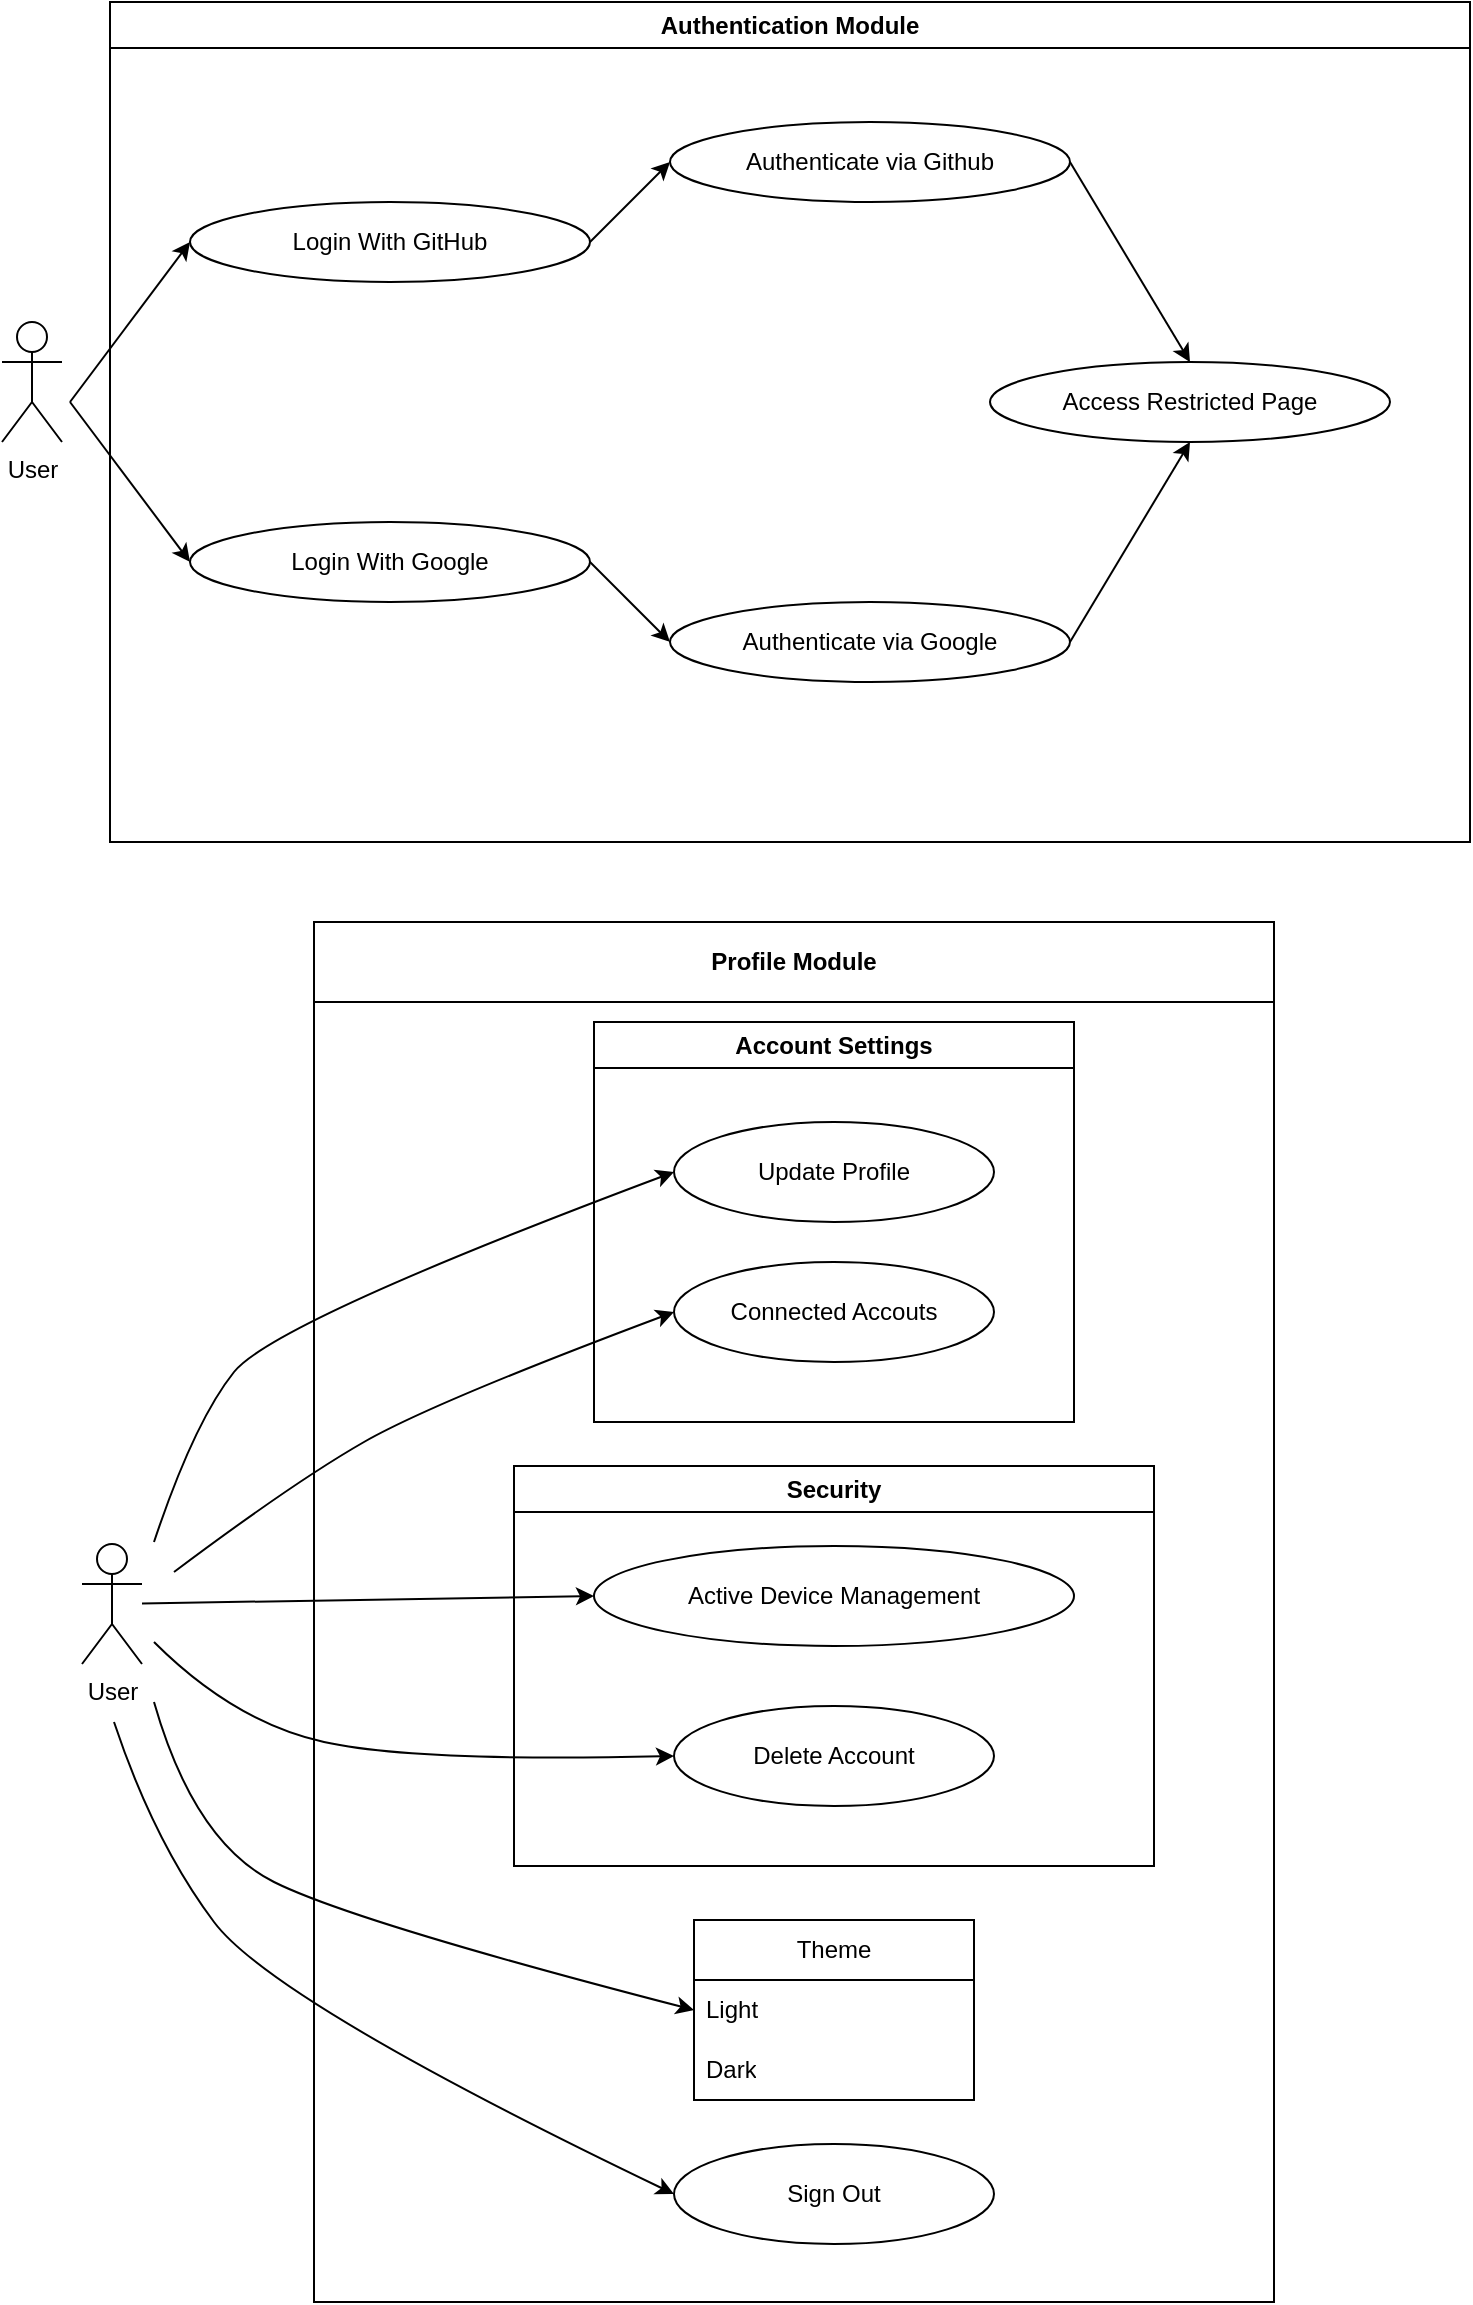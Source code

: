 <mxfile version="23.1.1" type="github">
  <diagram name="Page-1" id="nm1QUzV61DRiwb0Vd83n">
    <mxGraphModel dx="1050" dy="522" grid="1" gridSize="10" guides="1" tooltips="1" connect="1" arrows="1" fold="1" page="1" pageScale="1" pageWidth="827" pageHeight="1169" math="0" shadow="0">
      <root>
        <mxCell id="0" />
        <mxCell id="1" parent="0" />
        <mxCell id="OL68UG50-CatXnOAyEwO-1" value="Authentication Module" style="swimlane;whiteSpace=wrap;html=1;" parent="1" vertex="1">
          <mxGeometry x="94" y="40" width="680" height="420" as="geometry" />
        </mxCell>
        <mxCell id="OL68UG50-CatXnOAyEwO-2" value="Login With GitHub" style="ellipse;whiteSpace=wrap;html=1;" parent="OL68UG50-CatXnOAyEwO-1" vertex="1">
          <mxGeometry x="40" y="100" width="200" height="40" as="geometry" />
        </mxCell>
        <mxCell id="OL68UG50-CatXnOAyEwO-3" value="Login With Google" style="ellipse;whiteSpace=wrap;html=1;" parent="OL68UG50-CatXnOAyEwO-1" vertex="1">
          <mxGeometry x="40" y="260" width="200" height="40" as="geometry" />
        </mxCell>
        <mxCell id="OL68UG50-CatXnOAyEwO-4" value="Authenticate via Github" style="ellipse;whiteSpace=wrap;html=1;" parent="OL68UG50-CatXnOAyEwO-1" vertex="1">
          <mxGeometry x="280" y="60" width="200" height="40" as="geometry" />
        </mxCell>
        <mxCell id="OL68UG50-CatXnOAyEwO-5" value="Authenticate via Google" style="ellipse;whiteSpace=wrap;html=1;" parent="OL68UG50-CatXnOAyEwO-1" vertex="1">
          <mxGeometry x="280" y="300" width="200" height="40" as="geometry" />
        </mxCell>
        <mxCell id="OL68UG50-CatXnOAyEwO-6" value="Access Restricted Page" style="ellipse;whiteSpace=wrap;html=1;" parent="OL68UG50-CatXnOAyEwO-1" vertex="1">
          <mxGeometry x="440" y="180" width="200" height="40" as="geometry" />
        </mxCell>
        <mxCell id="OL68UG50-CatXnOAyEwO-7" value="" style="endArrow=classic;html=1;rounded=0;entryX=0;entryY=0.5;entryDx=0;entryDy=0;" parent="OL68UG50-CatXnOAyEwO-1" target="OL68UG50-CatXnOAyEwO-2" edge="1">
          <mxGeometry width="50" height="50" relative="1" as="geometry">
            <mxPoint x="-20" y="200" as="sourcePoint" />
            <mxPoint x="30" y="150" as="targetPoint" />
          </mxGeometry>
        </mxCell>
        <mxCell id="OL68UG50-CatXnOAyEwO-8" value="" style="endArrow=classic;html=1;rounded=0;exitX=1;exitY=0.5;exitDx=0;exitDy=0;entryX=0;entryY=0.5;entryDx=0;entryDy=0;" parent="OL68UG50-CatXnOAyEwO-1" source="OL68UG50-CatXnOAyEwO-2" target="OL68UG50-CatXnOAyEwO-4" edge="1">
          <mxGeometry width="50" height="50" relative="1" as="geometry">
            <mxPoint x="230" y="190" as="sourcePoint" />
            <mxPoint x="280" y="140" as="targetPoint" />
          </mxGeometry>
        </mxCell>
        <mxCell id="OL68UG50-CatXnOAyEwO-9" value="" style="endArrow=classic;html=1;rounded=0;exitX=1;exitY=0.5;exitDx=0;exitDy=0;entryX=0;entryY=0.5;entryDx=0;entryDy=0;" parent="OL68UG50-CatXnOAyEwO-1" source="OL68UG50-CatXnOAyEwO-3" target="OL68UG50-CatXnOAyEwO-5" edge="1">
          <mxGeometry width="50" height="50" relative="1" as="geometry">
            <mxPoint x="300" y="300" as="sourcePoint" />
            <mxPoint x="350" y="250" as="targetPoint" />
          </mxGeometry>
        </mxCell>
        <mxCell id="OL68UG50-CatXnOAyEwO-10" value="" style="endArrow=classic;html=1;rounded=0;exitX=1;exitY=0.5;exitDx=0;exitDy=0;entryX=0.5;entryY=0;entryDx=0;entryDy=0;" parent="OL68UG50-CatXnOAyEwO-1" source="OL68UG50-CatXnOAyEwO-4" target="OL68UG50-CatXnOAyEwO-6" edge="1">
          <mxGeometry width="50" height="50" relative="1" as="geometry">
            <mxPoint x="380" y="200" as="sourcePoint" />
            <mxPoint x="430" y="150" as="targetPoint" />
          </mxGeometry>
        </mxCell>
        <mxCell id="OL68UG50-CatXnOAyEwO-11" value="" style="endArrow=classic;html=1;rounded=0;exitX=1;exitY=0.5;exitDx=0;exitDy=0;entryX=0.5;entryY=1;entryDx=0;entryDy=0;" parent="OL68UG50-CatXnOAyEwO-1" source="OL68UG50-CatXnOAyEwO-5" target="OL68UG50-CatXnOAyEwO-6" edge="1">
          <mxGeometry width="50" height="50" relative="1" as="geometry">
            <mxPoint x="390" y="290" as="sourcePoint" />
            <mxPoint x="440" y="240" as="targetPoint" />
          </mxGeometry>
        </mxCell>
        <mxCell id="OL68UG50-CatXnOAyEwO-12" value="User" style="shape=umlActor;verticalLabelPosition=bottom;verticalAlign=top;html=1;outlineConnect=0;" parent="1" vertex="1">
          <mxGeometry x="40" y="200" width="30" height="60" as="geometry" />
        </mxCell>
        <mxCell id="OL68UG50-CatXnOAyEwO-13" value="" style="endArrow=classic;html=1;rounded=0;entryX=0;entryY=0.5;entryDx=0;entryDy=0;" parent="1" target="OL68UG50-CatXnOAyEwO-3" edge="1">
          <mxGeometry width="50" height="50" relative="1" as="geometry">
            <mxPoint x="74" y="240" as="sourcePoint" />
            <mxPoint x="184" y="220" as="targetPoint" />
          </mxGeometry>
        </mxCell>
        <mxCell id="L_hXbm_NQuaRrxM8Nijy-1" value="Profile Module" style="swimlane;whiteSpace=wrap;html=1;startSize=40;" vertex="1" parent="1">
          <mxGeometry x="196" y="500" width="480" height="690" as="geometry" />
        </mxCell>
        <mxCell id="L_hXbm_NQuaRrxM8Nijy-2" value="Account Settings" style="swimlane;whiteSpace=wrap;html=1;" vertex="1" parent="L_hXbm_NQuaRrxM8Nijy-1">
          <mxGeometry x="140" y="50" width="240" height="200" as="geometry" />
        </mxCell>
        <mxCell id="L_hXbm_NQuaRrxM8Nijy-3" value="Update Profile" style="ellipse;whiteSpace=wrap;html=1;" vertex="1" parent="L_hXbm_NQuaRrxM8Nijy-2">
          <mxGeometry x="40" y="50" width="160" height="50" as="geometry" />
        </mxCell>
        <mxCell id="L_hXbm_NQuaRrxM8Nijy-4" value="Connected Accouts" style="ellipse;whiteSpace=wrap;html=1;" vertex="1" parent="L_hXbm_NQuaRrxM8Nijy-2">
          <mxGeometry x="40" y="120" width="160" height="50" as="geometry" />
        </mxCell>
        <mxCell id="L_hXbm_NQuaRrxM8Nijy-5" value="Security" style="swimlane;whiteSpace=wrap;html=1;" vertex="1" parent="L_hXbm_NQuaRrxM8Nijy-1">
          <mxGeometry x="100" y="272" width="320" height="200" as="geometry" />
        </mxCell>
        <mxCell id="L_hXbm_NQuaRrxM8Nijy-6" value="Active Device Management" style="ellipse;whiteSpace=wrap;html=1;" vertex="1" parent="L_hXbm_NQuaRrxM8Nijy-5">
          <mxGeometry x="40" y="40" width="240" height="50" as="geometry" />
        </mxCell>
        <mxCell id="L_hXbm_NQuaRrxM8Nijy-7" value="Delete Account" style="ellipse;whiteSpace=wrap;html=1;" vertex="1" parent="L_hXbm_NQuaRrxM8Nijy-5">
          <mxGeometry x="80" y="120" width="160" height="50" as="geometry" />
        </mxCell>
        <mxCell id="L_hXbm_NQuaRrxM8Nijy-8" value="Sign Out" style="ellipse;whiteSpace=wrap;html=1;" vertex="1" parent="L_hXbm_NQuaRrxM8Nijy-1">
          <mxGeometry x="180" y="611" width="160" height="50" as="geometry" />
        </mxCell>
        <mxCell id="L_hXbm_NQuaRrxM8Nijy-9" value="Theme" style="swimlane;fontStyle=0;childLayout=stackLayout;horizontal=1;startSize=30;horizontalStack=0;resizeParent=1;resizeParentMax=0;resizeLast=0;collapsible=1;marginBottom=0;whiteSpace=wrap;html=1;" vertex="1" parent="L_hXbm_NQuaRrxM8Nijy-1">
          <mxGeometry x="190" y="499" width="140" height="90" as="geometry" />
        </mxCell>
        <mxCell id="L_hXbm_NQuaRrxM8Nijy-10" value="Light" style="text;strokeColor=none;fillColor=none;align=left;verticalAlign=middle;spacingLeft=4;spacingRight=4;overflow=hidden;points=[[0,0.5],[1,0.5]];portConstraint=eastwest;rotatable=0;whiteSpace=wrap;html=1;" vertex="1" parent="L_hXbm_NQuaRrxM8Nijy-9">
          <mxGeometry y="30" width="140" height="30" as="geometry" />
        </mxCell>
        <mxCell id="L_hXbm_NQuaRrxM8Nijy-11" value="Dark" style="text;strokeColor=none;fillColor=none;align=left;verticalAlign=middle;spacingLeft=4;spacingRight=4;overflow=hidden;points=[[0,0.5],[1,0.5]];portConstraint=eastwest;rotatable=0;whiteSpace=wrap;html=1;" vertex="1" parent="L_hXbm_NQuaRrxM8Nijy-9">
          <mxGeometry y="60" width="140" height="30" as="geometry" />
        </mxCell>
        <mxCell id="L_hXbm_NQuaRrxM8Nijy-12" value="" style="curved=1;endArrow=classic;html=1;rounded=0;entryX=0;entryY=0.5;entryDx=0;entryDy=0;" edge="1" parent="L_hXbm_NQuaRrxM8Nijy-1" target="L_hXbm_NQuaRrxM8Nijy-4">
          <mxGeometry width="50" height="50" relative="1" as="geometry">
            <mxPoint x="-70" y="325" as="sourcePoint" />
            <mxPoint x="160" y="200" as="targetPoint" />
            <Array as="points">
              <mxPoint x="-10" y="280" />
              <mxPoint x="60" y="240" />
            </Array>
          </mxGeometry>
        </mxCell>
        <mxCell id="L_hXbm_NQuaRrxM8Nijy-13" value="" style="curved=1;endArrow=classic;html=1;rounded=0;entryX=0;entryY=0.5;entryDx=0;entryDy=0;" edge="1" parent="L_hXbm_NQuaRrxM8Nijy-1" target="L_hXbm_NQuaRrxM8Nijy-7">
          <mxGeometry width="50" height="50" relative="1" as="geometry">
            <mxPoint x="-80" y="360" as="sourcePoint" />
            <mxPoint x="170" y="420" as="targetPoint" />
            <Array as="points">
              <mxPoint x="-40" y="400" />
              <mxPoint x="50" y="420" />
            </Array>
          </mxGeometry>
        </mxCell>
        <mxCell id="L_hXbm_NQuaRrxM8Nijy-14" value="" style="curved=1;endArrow=classic;html=1;rounded=0;entryX=0;entryY=0.5;entryDx=0;entryDy=0;" edge="1" parent="L_hXbm_NQuaRrxM8Nijy-1" target="L_hXbm_NQuaRrxM8Nijy-10">
          <mxGeometry width="50" height="50" relative="1" as="geometry">
            <mxPoint x="-80" y="390" as="sourcePoint" />
            <mxPoint x="160" y="457" as="targetPoint" />
            <Array as="points">
              <mxPoint x="-60" y="460" />
              <mxPoint x="20" y="500" />
            </Array>
          </mxGeometry>
        </mxCell>
        <mxCell id="L_hXbm_NQuaRrxM8Nijy-15" value="" style="curved=1;endArrow=classic;html=1;rounded=0;entryX=0;entryY=0.5;entryDx=0;entryDy=0;" edge="1" parent="L_hXbm_NQuaRrxM8Nijy-1" target="L_hXbm_NQuaRrxM8Nijy-8">
          <mxGeometry width="50" height="50" relative="1" as="geometry">
            <mxPoint x="-100" y="400" as="sourcePoint" />
            <mxPoint x="170" y="544" as="targetPoint" />
            <Array as="points">
              <mxPoint x="-80" y="460" />
              <mxPoint x="-20" y="540" />
            </Array>
          </mxGeometry>
        </mxCell>
        <mxCell id="L_hXbm_NQuaRrxM8Nijy-16" value="User" style="shape=umlActor;verticalLabelPosition=bottom;verticalAlign=top;html=1;outlineConnect=0;" vertex="1" parent="1">
          <mxGeometry x="80" y="811" width="30" height="60" as="geometry" />
        </mxCell>
        <mxCell id="L_hXbm_NQuaRrxM8Nijy-17" value="" style="endArrow=classic;html=1;rounded=0;entryX=0;entryY=0.5;entryDx=0;entryDy=0;" edge="1" parent="1" source="L_hXbm_NQuaRrxM8Nijy-16" target="L_hXbm_NQuaRrxM8Nijy-6">
          <mxGeometry width="50" height="50" relative="1" as="geometry">
            <mxPoint x="116" y="875" as="sourcePoint" />
            <mxPoint x="276" y="750" as="targetPoint" />
            <Array as="points" />
          </mxGeometry>
        </mxCell>
        <mxCell id="L_hXbm_NQuaRrxM8Nijy-18" value="" style="curved=1;endArrow=classic;html=1;rounded=0;entryX=0;entryY=0.5;entryDx=0;entryDy=0;" edge="1" parent="1" target="L_hXbm_NQuaRrxM8Nijy-3">
          <mxGeometry width="50" height="50" relative="1" as="geometry">
            <mxPoint x="116" y="810" as="sourcePoint" />
            <mxPoint x="160" y="640" as="targetPoint" />
            <Array as="points">
              <mxPoint x="136" y="750" />
              <mxPoint x="176" y="700" />
            </Array>
          </mxGeometry>
        </mxCell>
      </root>
    </mxGraphModel>
  </diagram>
</mxfile>
